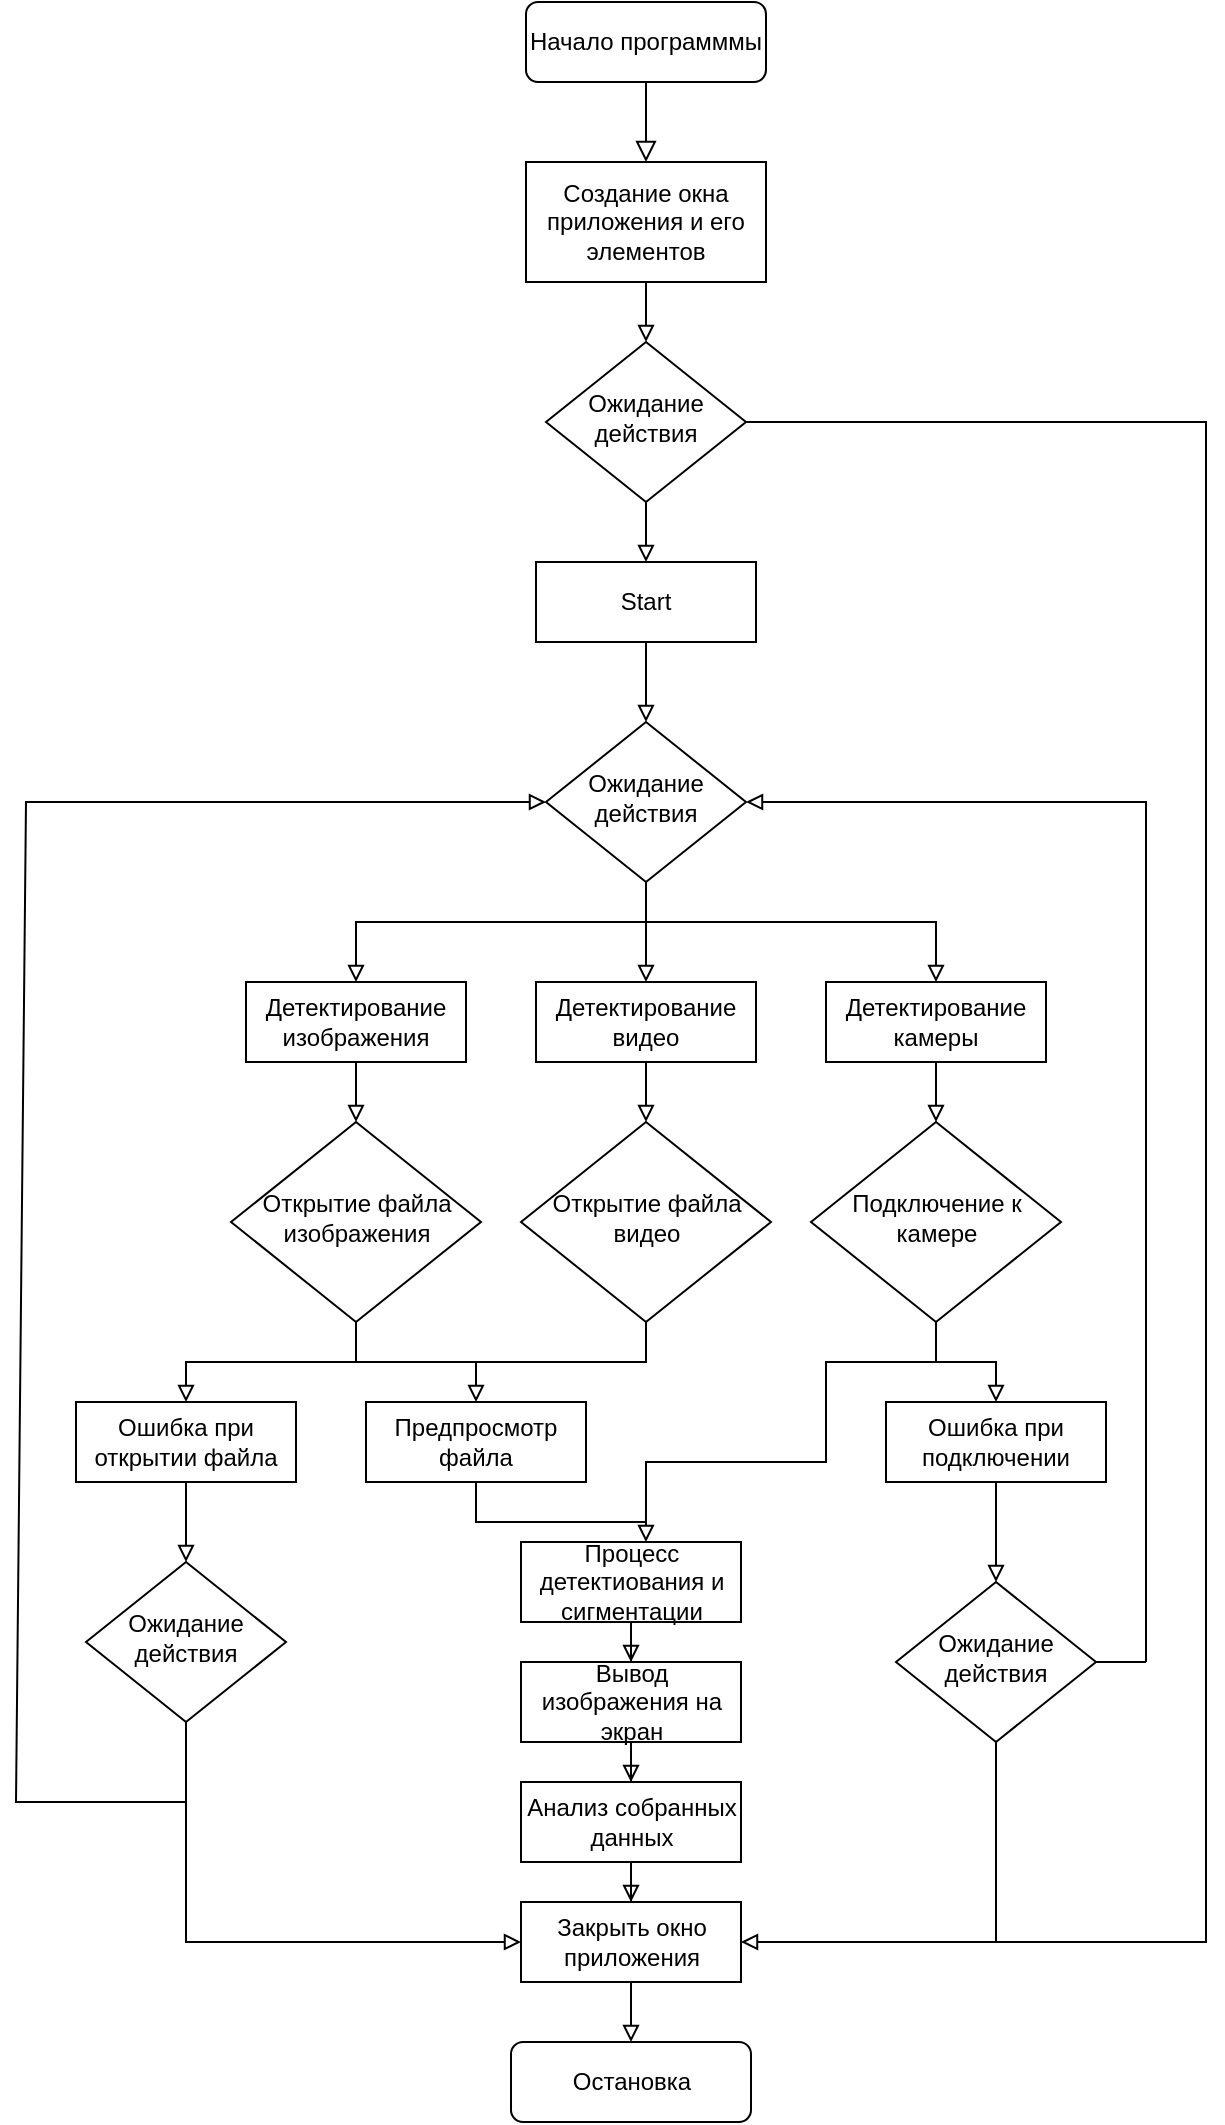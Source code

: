 <mxfile version="22.0.3" type="device">
  <diagram id="C5RBs43oDa-KdzZeNtuy" name="Page-1">
    <mxGraphModel dx="1434" dy="844" grid="1" gridSize="10" guides="1" tooltips="1" connect="1" arrows="1" fold="1" page="1" pageScale="1" pageWidth="827" pageHeight="1169" math="0" shadow="0">
      <root>
        <mxCell id="WIyWlLk6GJQsqaUBKTNV-0" />
        <mxCell id="WIyWlLk6GJQsqaUBKTNV-1" parent="WIyWlLk6GJQsqaUBKTNV-0" />
        <mxCell id="WIyWlLk6GJQsqaUBKTNV-2" value="" style="rounded=0;html=1;jettySize=auto;orthogonalLoop=1;fontSize=11;endArrow=block;endFill=0;endSize=8;strokeWidth=1;shadow=0;labelBackgroundColor=none;edgeStyle=orthogonalEdgeStyle;" parent="WIyWlLk6GJQsqaUBKTNV-1" source="WIyWlLk6GJQsqaUBKTNV-3" edge="1">
          <mxGeometry relative="1" as="geometry">
            <mxPoint x="390" y="160" as="targetPoint" />
          </mxGeometry>
        </mxCell>
        <mxCell id="WIyWlLk6GJQsqaUBKTNV-3" value="Начало программмы" style="rounded=1;whiteSpace=wrap;html=1;fontSize=12;glass=0;strokeWidth=1;shadow=0;" parent="WIyWlLk6GJQsqaUBKTNV-1" vertex="1">
          <mxGeometry x="330" y="80" width="120" height="40" as="geometry" />
        </mxCell>
        <mxCell id="u3x7EZ51VjrtOqjvexyU-5" style="edgeStyle=orthogonalEdgeStyle;rounded=0;orthogonalLoop=1;jettySize=auto;html=1;entryX=1;entryY=0.5;entryDx=0;entryDy=0;endArrow=block;endFill=0;exitX=1;exitY=0.5;exitDx=0;exitDy=0;" parent="WIyWlLk6GJQsqaUBKTNV-1" source="WIyWlLk6GJQsqaUBKTNV-10" target="u3x7EZ51VjrtOqjvexyU-35" edge="1">
          <mxGeometry relative="1" as="geometry">
            <mxPoint x="570" y="990" as="targetPoint" />
            <mxPoint x="570" y="290" as="sourcePoint" />
            <Array as="points">
              <mxPoint x="670" y="290" />
              <mxPoint x="670" y="1050" />
            </Array>
          </mxGeometry>
        </mxCell>
        <mxCell id="u3x7EZ51VjrtOqjvexyU-6" value="" style="edgeStyle=orthogonalEdgeStyle;rounded=0;orthogonalLoop=1;jettySize=auto;html=1;endArrow=block;endFill=0;" parent="WIyWlLk6GJQsqaUBKTNV-1" source="WIyWlLk6GJQsqaUBKTNV-10" target="u3x7EZ51VjrtOqjvexyU-4" edge="1">
          <mxGeometry relative="1" as="geometry" />
        </mxCell>
        <mxCell id="WIyWlLk6GJQsqaUBKTNV-10" value="Ожидание действия" style="rhombus;whiteSpace=wrap;html=1;shadow=0;fontFamily=Helvetica;fontSize=12;align=center;strokeWidth=1;spacing=6;spacingTop=-4;" parent="WIyWlLk6GJQsqaUBKTNV-1" vertex="1">
          <mxGeometry x="340" y="250" width="100" height="80" as="geometry" />
        </mxCell>
        <mxCell id="WIyWlLk6GJQsqaUBKTNV-11" value="Остановка" style="rounded=1;whiteSpace=wrap;html=1;fontSize=12;glass=0;strokeWidth=1;shadow=0;" parent="WIyWlLk6GJQsqaUBKTNV-1" vertex="1">
          <mxGeometry x="322.5" y="1100" width="120" height="40" as="geometry" />
        </mxCell>
        <mxCell id="u3x7EZ51VjrtOqjvexyU-2" value="" style="edgeStyle=orthogonalEdgeStyle;rounded=0;orthogonalLoop=1;jettySize=auto;html=1;endArrow=block;endFill=0;" parent="WIyWlLk6GJQsqaUBKTNV-1" source="u3x7EZ51VjrtOqjvexyU-0" target="WIyWlLk6GJQsqaUBKTNV-10" edge="1">
          <mxGeometry relative="1" as="geometry" />
        </mxCell>
        <mxCell id="u3x7EZ51VjrtOqjvexyU-0" value="Создание окна приложения и его элементов" style="rounded=0;whiteSpace=wrap;html=1;" parent="WIyWlLk6GJQsqaUBKTNV-1" vertex="1">
          <mxGeometry x="330" y="160" width="120" height="60" as="geometry" />
        </mxCell>
        <mxCell id="u3x7EZ51VjrtOqjvexyU-8" value="" style="edgeStyle=orthogonalEdgeStyle;rounded=0;orthogonalLoop=1;jettySize=auto;html=1;endArrow=block;endFill=0;" parent="WIyWlLk6GJQsqaUBKTNV-1" source="u3x7EZ51VjrtOqjvexyU-4" target="u3x7EZ51VjrtOqjvexyU-7" edge="1">
          <mxGeometry relative="1" as="geometry" />
        </mxCell>
        <mxCell id="u3x7EZ51VjrtOqjvexyU-4" value="Start" style="rounded=0;whiteSpace=wrap;html=1;" parent="WIyWlLk6GJQsqaUBKTNV-1" vertex="1">
          <mxGeometry x="335" y="360" width="110" height="40" as="geometry" />
        </mxCell>
        <mxCell id="u3x7EZ51VjrtOqjvexyU-12" value="" style="edgeStyle=orthogonalEdgeStyle;rounded=0;orthogonalLoop=1;jettySize=auto;html=1;endArrow=block;endFill=0;" parent="WIyWlLk6GJQsqaUBKTNV-1" source="u3x7EZ51VjrtOqjvexyU-7" target="u3x7EZ51VjrtOqjvexyU-10" edge="1">
          <mxGeometry relative="1" as="geometry" />
        </mxCell>
        <mxCell id="u3x7EZ51VjrtOqjvexyU-7" value="Ожидание действия" style="rhombus;whiteSpace=wrap;html=1;shadow=0;fontFamily=Helvetica;fontSize=12;align=center;strokeWidth=1;spacing=6;spacingTop=-4;" parent="WIyWlLk6GJQsqaUBKTNV-1" vertex="1">
          <mxGeometry x="340" y="440" width="100" height="80" as="geometry" />
        </mxCell>
        <mxCell id="u3x7EZ51VjrtOqjvexyU-20" value="" style="edgeStyle=orthogonalEdgeStyle;rounded=0;orthogonalLoop=1;jettySize=auto;html=1;endArrow=block;endFill=0;" parent="WIyWlLk6GJQsqaUBKTNV-1" source="u3x7EZ51VjrtOqjvexyU-9" edge="1">
          <mxGeometry relative="1" as="geometry">
            <mxPoint x="245" y="640" as="targetPoint" />
          </mxGeometry>
        </mxCell>
        <mxCell id="u3x7EZ51VjrtOqjvexyU-9" value="Детектирование изображения" style="rounded=0;whiteSpace=wrap;html=1;" parent="WIyWlLk6GJQsqaUBKTNV-1" vertex="1">
          <mxGeometry x="190" y="570" width="110" height="40" as="geometry" />
        </mxCell>
        <mxCell id="u3x7EZ51VjrtOqjvexyU-33" value="" style="edgeStyle=orthogonalEdgeStyle;rounded=0;orthogonalLoop=1;jettySize=auto;html=1;endArrow=block;endFill=0;" parent="WIyWlLk6GJQsqaUBKTNV-1" source="u3x7EZ51VjrtOqjvexyU-10" target="u3x7EZ51VjrtOqjvexyU-30" edge="1">
          <mxGeometry relative="1" as="geometry" />
        </mxCell>
        <mxCell id="u3x7EZ51VjrtOqjvexyU-10" value="Детектирование видео" style="rounded=0;whiteSpace=wrap;html=1;" parent="WIyWlLk6GJQsqaUBKTNV-1" vertex="1">
          <mxGeometry x="335" y="570" width="110" height="40" as="geometry" />
        </mxCell>
        <mxCell id="u3x7EZ51VjrtOqjvexyU-34" value="" style="edgeStyle=orthogonalEdgeStyle;rounded=0;orthogonalLoop=1;jettySize=auto;html=1;endArrow=block;endFill=0;" parent="WIyWlLk6GJQsqaUBKTNV-1" source="u3x7EZ51VjrtOqjvexyU-11" target="u3x7EZ51VjrtOqjvexyU-31" edge="1">
          <mxGeometry relative="1" as="geometry" />
        </mxCell>
        <mxCell id="u3x7EZ51VjrtOqjvexyU-11" value="Детектирование камеры" style="rounded=0;whiteSpace=wrap;html=1;" parent="WIyWlLk6GJQsqaUBKTNV-1" vertex="1">
          <mxGeometry x="480" y="570" width="110" height="40" as="geometry" />
        </mxCell>
        <mxCell id="u3x7EZ51VjrtOqjvexyU-15" value="" style="endArrow=block;html=1;rounded=0;entryX=0.5;entryY=0;entryDx=0;entryDy=0;endFill=0;" parent="WIyWlLk6GJQsqaUBKTNV-1" target="u3x7EZ51VjrtOqjvexyU-11" edge="1">
          <mxGeometry width="50" height="50" relative="1" as="geometry">
            <mxPoint x="390" y="540" as="sourcePoint" />
            <mxPoint x="530" y="540" as="targetPoint" />
            <Array as="points">
              <mxPoint x="535" y="540" />
            </Array>
          </mxGeometry>
        </mxCell>
        <mxCell id="u3x7EZ51VjrtOqjvexyU-16" value="" style="endArrow=block;html=1;rounded=0;entryX=0.5;entryY=0;entryDx=0;entryDy=0;endFill=0;" parent="WIyWlLk6GJQsqaUBKTNV-1" target="u3x7EZ51VjrtOqjvexyU-9" edge="1">
          <mxGeometry width="50" height="50" relative="1" as="geometry">
            <mxPoint x="390" y="540" as="sourcePoint" />
            <mxPoint x="230" y="540" as="targetPoint" />
            <Array as="points">
              <mxPoint x="375" y="540" />
              <mxPoint x="245" y="540" />
            </Array>
          </mxGeometry>
        </mxCell>
        <mxCell id="u3x7EZ51VjrtOqjvexyU-41" value="" style="edgeStyle=orthogonalEdgeStyle;rounded=0;orthogonalLoop=1;jettySize=auto;html=1;exitX=0.5;exitY=1;exitDx=0;exitDy=0;endArrow=block;endFill=0;" parent="WIyWlLk6GJQsqaUBKTNV-1" source="u3x7EZ51VjrtOqjvexyU-23" target="u3x7EZ51VjrtOqjvexyU-40" edge="1">
          <mxGeometry relative="1" as="geometry" />
        </mxCell>
        <mxCell id="u3x7EZ51VjrtOqjvexyU-23" value="Ошибка при открытии файла" style="rounded=0;whiteSpace=wrap;html=1;" parent="WIyWlLk6GJQsqaUBKTNV-1" vertex="1">
          <mxGeometry x="105" y="780" width="110" height="40" as="geometry" />
        </mxCell>
        <mxCell id="u3x7EZ51VjrtOqjvexyU-37" value="" style="edgeStyle=orthogonalEdgeStyle;rounded=0;orthogonalLoop=1;jettySize=auto;html=1;endArrow=block;endFill=0;" parent="WIyWlLk6GJQsqaUBKTNV-1" source="u3x7EZ51VjrtOqjvexyU-24" target="u3x7EZ51VjrtOqjvexyU-35" edge="1">
          <mxGeometry relative="1" as="geometry" />
        </mxCell>
        <mxCell id="u3x7EZ51VjrtOqjvexyU-24" value="Анализ собранных данных" style="rounded=0;whiteSpace=wrap;html=1;" parent="WIyWlLk6GJQsqaUBKTNV-1" vertex="1">
          <mxGeometry x="327.5" y="970" width="110" height="40" as="geometry" />
        </mxCell>
        <mxCell id="u3x7EZ51VjrtOqjvexyU-27" value="&lt;div style=&quot;&quot;&gt;&lt;span style=&quot;background-color: initial;&quot;&gt;&lt;font style=&quot;font-size: 12px;&quot;&gt;Открытие файла изображения&lt;/font&gt;&lt;/span&gt;&lt;/div&gt;" style="rhombus;whiteSpace=wrap;html=1;shadow=0;fontFamily=Helvetica;fontSize=12;align=center;strokeWidth=1;spacing=6;spacingTop=-4;" parent="WIyWlLk6GJQsqaUBKTNV-1" vertex="1">
          <mxGeometry x="182.5" y="640" width="125" height="100" as="geometry" />
        </mxCell>
        <mxCell id="u3x7EZ51VjrtOqjvexyU-30" value="&lt;div style=&quot;&quot;&gt;&lt;span style=&quot;background-color: initial;&quot;&gt;&lt;font style=&quot;font-size: 12px;&quot;&gt;Открытие файла видео&lt;/font&gt;&lt;/span&gt;&lt;/div&gt;" style="rhombus;whiteSpace=wrap;html=1;shadow=0;fontFamily=Helvetica;fontSize=12;align=center;strokeWidth=1;spacing=6;spacingTop=-4;" parent="WIyWlLk6GJQsqaUBKTNV-1" vertex="1">
          <mxGeometry x="327.5" y="640" width="125" height="100" as="geometry" />
        </mxCell>
        <mxCell id="u3x7EZ51VjrtOqjvexyU-31" value="&lt;div style=&quot;&quot;&gt;&lt;span style=&quot;background-color: initial;&quot;&gt;&lt;font style=&quot;font-size: 12px;&quot;&gt;Подключение к камере&lt;/font&gt;&lt;/span&gt;&lt;/div&gt;" style="rhombus;whiteSpace=wrap;html=1;shadow=0;fontFamily=Helvetica;fontSize=12;align=center;strokeWidth=1;spacing=6;spacingTop=-4;" parent="WIyWlLk6GJQsqaUBKTNV-1" vertex="1">
          <mxGeometry x="472.5" y="640" width="125" height="100" as="geometry" />
        </mxCell>
        <mxCell id="u3x7EZ51VjrtOqjvexyU-36" value="" style="edgeStyle=orthogonalEdgeStyle;rounded=0;orthogonalLoop=1;jettySize=auto;html=1;endArrow=block;endFill=0;" parent="WIyWlLk6GJQsqaUBKTNV-1" source="u3x7EZ51VjrtOqjvexyU-35" target="WIyWlLk6GJQsqaUBKTNV-11" edge="1">
          <mxGeometry relative="1" as="geometry" />
        </mxCell>
        <mxCell id="u3x7EZ51VjrtOqjvexyU-35" value="Закрыть окно приложения" style="rounded=0;whiteSpace=wrap;html=1;" parent="WIyWlLk6GJQsqaUBKTNV-1" vertex="1">
          <mxGeometry x="327.5" y="1030" width="110" height="40" as="geometry" />
        </mxCell>
        <mxCell id="u3x7EZ51VjrtOqjvexyU-38" value="" style="endArrow=block;html=1;rounded=0;exitX=0.5;exitY=1;exitDx=0;exitDy=0;entryX=0.5;entryY=0;entryDx=0;entryDy=0;endFill=0;" parent="WIyWlLk6GJQsqaUBKTNV-1" source="u3x7EZ51VjrtOqjvexyU-27" target="u3x7EZ51VjrtOqjvexyU-23" edge="1">
          <mxGeometry width="50" height="50" relative="1" as="geometry">
            <mxPoint x="220" y="830" as="sourcePoint" />
            <mxPoint x="270" y="780" as="targetPoint" />
            <Array as="points">
              <mxPoint x="245" y="760" />
              <mxPoint x="160" y="760" />
            </Array>
          </mxGeometry>
        </mxCell>
        <mxCell id="u3x7EZ51VjrtOqjvexyU-39" value="" style="endArrow=block;html=1;rounded=0;entryX=0;entryY=0.5;entryDx=0;entryDy=0;exitX=0.5;exitY=1;exitDx=0;exitDy=0;endFill=0;" parent="WIyWlLk6GJQsqaUBKTNV-1" source="u3x7EZ51VjrtOqjvexyU-40" target="u3x7EZ51VjrtOqjvexyU-35" edge="1">
          <mxGeometry width="50" height="50" relative="1" as="geometry">
            <mxPoint x="120" y="930" as="sourcePoint" />
            <mxPoint x="180" y="850" as="targetPoint" />
            <Array as="points">
              <mxPoint x="160" y="980" />
              <mxPoint x="160" y="1050" />
              <mxPoint x="270" y="1050" />
            </Array>
          </mxGeometry>
        </mxCell>
        <mxCell id="u3x7EZ51VjrtOqjvexyU-40" value="Ожидание действия" style="rhombus;whiteSpace=wrap;html=1;shadow=0;fontFamily=Helvetica;fontSize=12;align=center;strokeWidth=1;spacing=6;spacingTop=-4;" parent="WIyWlLk6GJQsqaUBKTNV-1" vertex="1">
          <mxGeometry x="110" y="860" width="100" height="80" as="geometry" />
        </mxCell>
        <mxCell id="u3x7EZ51VjrtOqjvexyU-44" value="" style="endArrow=block;html=1;rounded=0;entryX=0;entryY=0.5;entryDx=0;entryDy=0;exitX=0.5;exitY=1;exitDx=0;exitDy=0;endFill=0;" parent="WIyWlLk6GJQsqaUBKTNV-1" source="u3x7EZ51VjrtOqjvexyU-40" target="u3x7EZ51VjrtOqjvexyU-7" edge="1">
          <mxGeometry width="50" height="50" relative="1" as="geometry">
            <mxPoint x="160" y="970" as="sourcePoint" />
            <mxPoint x="335" y="280" as="targetPoint" />
            <Array as="points">
              <mxPoint x="160" y="980" />
              <mxPoint x="120" y="980" />
              <mxPoint x="75" y="980" />
              <mxPoint x="80" y="480" />
            </Array>
          </mxGeometry>
        </mxCell>
        <mxCell id="u3x7EZ51VjrtOqjvexyU-46" value="" style="endArrow=none;html=1;rounded=0;exitX=0.5;exitY=1;exitDx=0;exitDy=0;" parent="WIyWlLk6GJQsqaUBKTNV-1" source="u3x7EZ51VjrtOqjvexyU-30" edge="1">
          <mxGeometry width="50" height="50" relative="1" as="geometry">
            <mxPoint x="350" y="690" as="sourcePoint" />
            <mxPoint x="240" y="760" as="targetPoint" />
            <Array as="points">
              <mxPoint x="390" y="740" />
              <mxPoint x="390" y="760" />
              <mxPoint x="320" y="760" />
            </Array>
          </mxGeometry>
        </mxCell>
        <mxCell id="u3x7EZ51VjrtOqjvexyU-47" value="Предпросмотр файла" style="rounded=0;whiteSpace=wrap;html=1;" parent="WIyWlLk6GJQsqaUBKTNV-1" vertex="1">
          <mxGeometry x="250" y="780" width="110" height="40" as="geometry" />
        </mxCell>
        <mxCell id="u3x7EZ51VjrtOqjvexyU-48" value="" style="endArrow=block;html=1;rounded=0;entryX=0.5;entryY=0;entryDx=0;entryDy=0;endFill=0;" parent="WIyWlLk6GJQsqaUBKTNV-1" target="u3x7EZ51VjrtOqjvexyU-47" edge="1">
          <mxGeometry width="50" height="50" relative="1" as="geometry">
            <mxPoint x="305" y="760" as="sourcePoint" />
            <mxPoint x="380" y="600" as="targetPoint" />
          </mxGeometry>
        </mxCell>
        <mxCell id="u3x7EZ51VjrtOqjvexyU-52" value="" style="edgeStyle=orthogonalEdgeStyle;rounded=0;orthogonalLoop=1;jettySize=auto;html=1;endArrow=block;endFill=0;" parent="WIyWlLk6GJQsqaUBKTNV-1" source="u3x7EZ51VjrtOqjvexyU-49" target="u3x7EZ51VjrtOqjvexyU-51" edge="1">
          <mxGeometry relative="1" as="geometry" />
        </mxCell>
        <mxCell id="u3x7EZ51VjrtOqjvexyU-49" value="Процесс детектиования и сигментации" style="rounded=0;whiteSpace=wrap;html=1;" parent="WIyWlLk6GJQsqaUBKTNV-1" vertex="1">
          <mxGeometry x="327.5" y="850" width="110" height="40" as="geometry" />
        </mxCell>
        <mxCell id="u3x7EZ51VjrtOqjvexyU-60" value="" style="edgeStyle=orthogonalEdgeStyle;rounded=0;orthogonalLoop=1;jettySize=auto;html=1;endArrow=block;endFill=0;" parent="WIyWlLk6GJQsqaUBKTNV-1" source="u3x7EZ51VjrtOqjvexyU-50" target="u3x7EZ51VjrtOqjvexyU-55" edge="1">
          <mxGeometry relative="1" as="geometry" />
        </mxCell>
        <mxCell id="u3x7EZ51VjrtOqjvexyU-50" value="Ошибка при подключении" style="rounded=0;whiteSpace=wrap;html=1;" parent="WIyWlLk6GJQsqaUBKTNV-1" vertex="1">
          <mxGeometry x="510" y="780" width="110" height="40" as="geometry" />
        </mxCell>
        <mxCell id="u3x7EZ51VjrtOqjvexyU-54" value="" style="edgeStyle=orthogonalEdgeStyle;rounded=0;orthogonalLoop=1;jettySize=auto;html=1;entryX=0.5;entryY=0;entryDx=0;entryDy=0;endArrow=block;endFill=0;" parent="WIyWlLk6GJQsqaUBKTNV-1" source="u3x7EZ51VjrtOqjvexyU-51" target="u3x7EZ51VjrtOqjvexyU-24" edge="1">
          <mxGeometry relative="1" as="geometry" />
        </mxCell>
        <mxCell id="u3x7EZ51VjrtOqjvexyU-51" value="Вывод изображения на экран" style="rounded=0;whiteSpace=wrap;html=1;" parent="WIyWlLk6GJQsqaUBKTNV-1" vertex="1">
          <mxGeometry x="327.5" y="910" width="110" height="40" as="geometry" />
        </mxCell>
        <mxCell id="u3x7EZ51VjrtOqjvexyU-55" value="Ожидание действия" style="rhombus;whiteSpace=wrap;html=1;shadow=0;fontFamily=Helvetica;fontSize=12;align=center;strokeWidth=1;spacing=6;spacingTop=-4;" parent="WIyWlLk6GJQsqaUBKTNV-1" vertex="1">
          <mxGeometry x="515" y="870" width="100" height="80" as="geometry" />
        </mxCell>
        <mxCell id="u3x7EZ51VjrtOqjvexyU-56" value="" style="endArrow=none;html=1;rounded=0;entryX=0.5;entryY=1;entryDx=0;entryDy=0;" parent="WIyWlLk6GJQsqaUBKTNV-1" target="u3x7EZ51VjrtOqjvexyU-55" edge="1">
          <mxGeometry width="50" height="50" relative="1" as="geometry">
            <mxPoint x="565" y="1050" as="sourcePoint" />
            <mxPoint x="200" y="780" as="targetPoint" />
          </mxGeometry>
        </mxCell>
        <mxCell id="u3x7EZ51VjrtOqjvexyU-57" value="" style="endArrow=block;html=1;rounded=0;entryX=1;entryY=0.5;entryDx=0;entryDy=0;endFill=0;" parent="WIyWlLk6GJQsqaUBKTNV-1" target="u3x7EZ51VjrtOqjvexyU-7" edge="1">
          <mxGeometry width="50" height="50" relative="1" as="geometry">
            <mxPoint x="640" y="910" as="sourcePoint" />
            <mxPoint x="200" y="780" as="targetPoint" />
            <Array as="points">
              <mxPoint x="640" y="700" />
              <mxPoint x="640" y="480" />
            </Array>
          </mxGeometry>
        </mxCell>
        <mxCell id="u3x7EZ51VjrtOqjvexyU-58" value="" style="endArrow=none;html=1;rounded=0;exitX=1;exitY=0.5;exitDx=0;exitDy=0;" parent="WIyWlLk6GJQsqaUBKTNV-1" source="u3x7EZ51VjrtOqjvexyU-55" edge="1">
          <mxGeometry width="50" height="50" relative="1" as="geometry">
            <mxPoint x="620" y="910" as="sourcePoint" />
            <mxPoint x="640" y="910" as="targetPoint" />
          </mxGeometry>
        </mxCell>
        <mxCell id="u3x7EZ51VjrtOqjvexyU-61" value="" style="endArrow=block;html=1;rounded=0;exitX=0.5;exitY=1;exitDx=0;exitDy=0;entryX=0.5;entryY=0;entryDx=0;entryDy=0;endFill=0;" parent="WIyWlLk6GJQsqaUBKTNV-1" source="u3x7EZ51VjrtOqjvexyU-31" target="u3x7EZ51VjrtOqjvexyU-50" edge="1">
          <mxGeometry width="50" height="50" relative="1" as="geometry">
            <mxPoint x="170" y="730" as="sourcePoint" />
            <mxPoint x="220" y="680" as="targetPoint" />
            <Array as="points">
              <mxPoint x="535" y="760" />
              <mxPoint x="565" y="760" />
            </Array>
          </mxGeometry>
        </mxCell>
        <mxCell id="u3x7EZ51VjrtOqjvexyU-63" value="" style="endArrow=block;html=1;rounded=0;entryX=0.568;entryY=0;entryDx=0;entryDy=0;entryPerimeter=0;endFill=0;" parent="WIyWlLk6GJQsqaUBKTNV-1" target="u3x7EZ51VjrtOqjvexyU-49" edge="1">
          <mxGeometry width="50" height="50" relative="1" as="geometry">
            <mxPoint x="540" y="760" as="sourcePoint" />
            <mxPoint x="440" y="790" as="targetPoint" />
            <Array as="points">
              <mxPoint x="480" y="760" />
              <mxPoint x="480" y="810" />
              <mxPoint x="390" y="810" />
            </Array>
          </mxGeometry>
        </mxCell>
        <mxCell id="u3x7EZ51VjrtOqjvexyU-66" value="" style="endArrow=none;html=1;rounded=0;entryX=0.5;entryY=1;entryDx=0;entryDy=0;" parent="WIyWlLk6GJQsqaUBKTNV-1" target="u3x7EZ51VjrtOqjvexyU-47" edge="1">
          <mxGeometry width="50" height="50" relative="1" as="geometry">
            <mxPoint x="390" y="840" as="sourcePoint" />
            <mxPoint x="330" y="820" as="targetPoint" />
            <Array as="points">
              <mxPoint x="305" y="840" />
            </Array>
          </mxGeometry>
        </mxCell>
      </root>
    </mxGraphModel>
  </diagram>
</mxfile>
